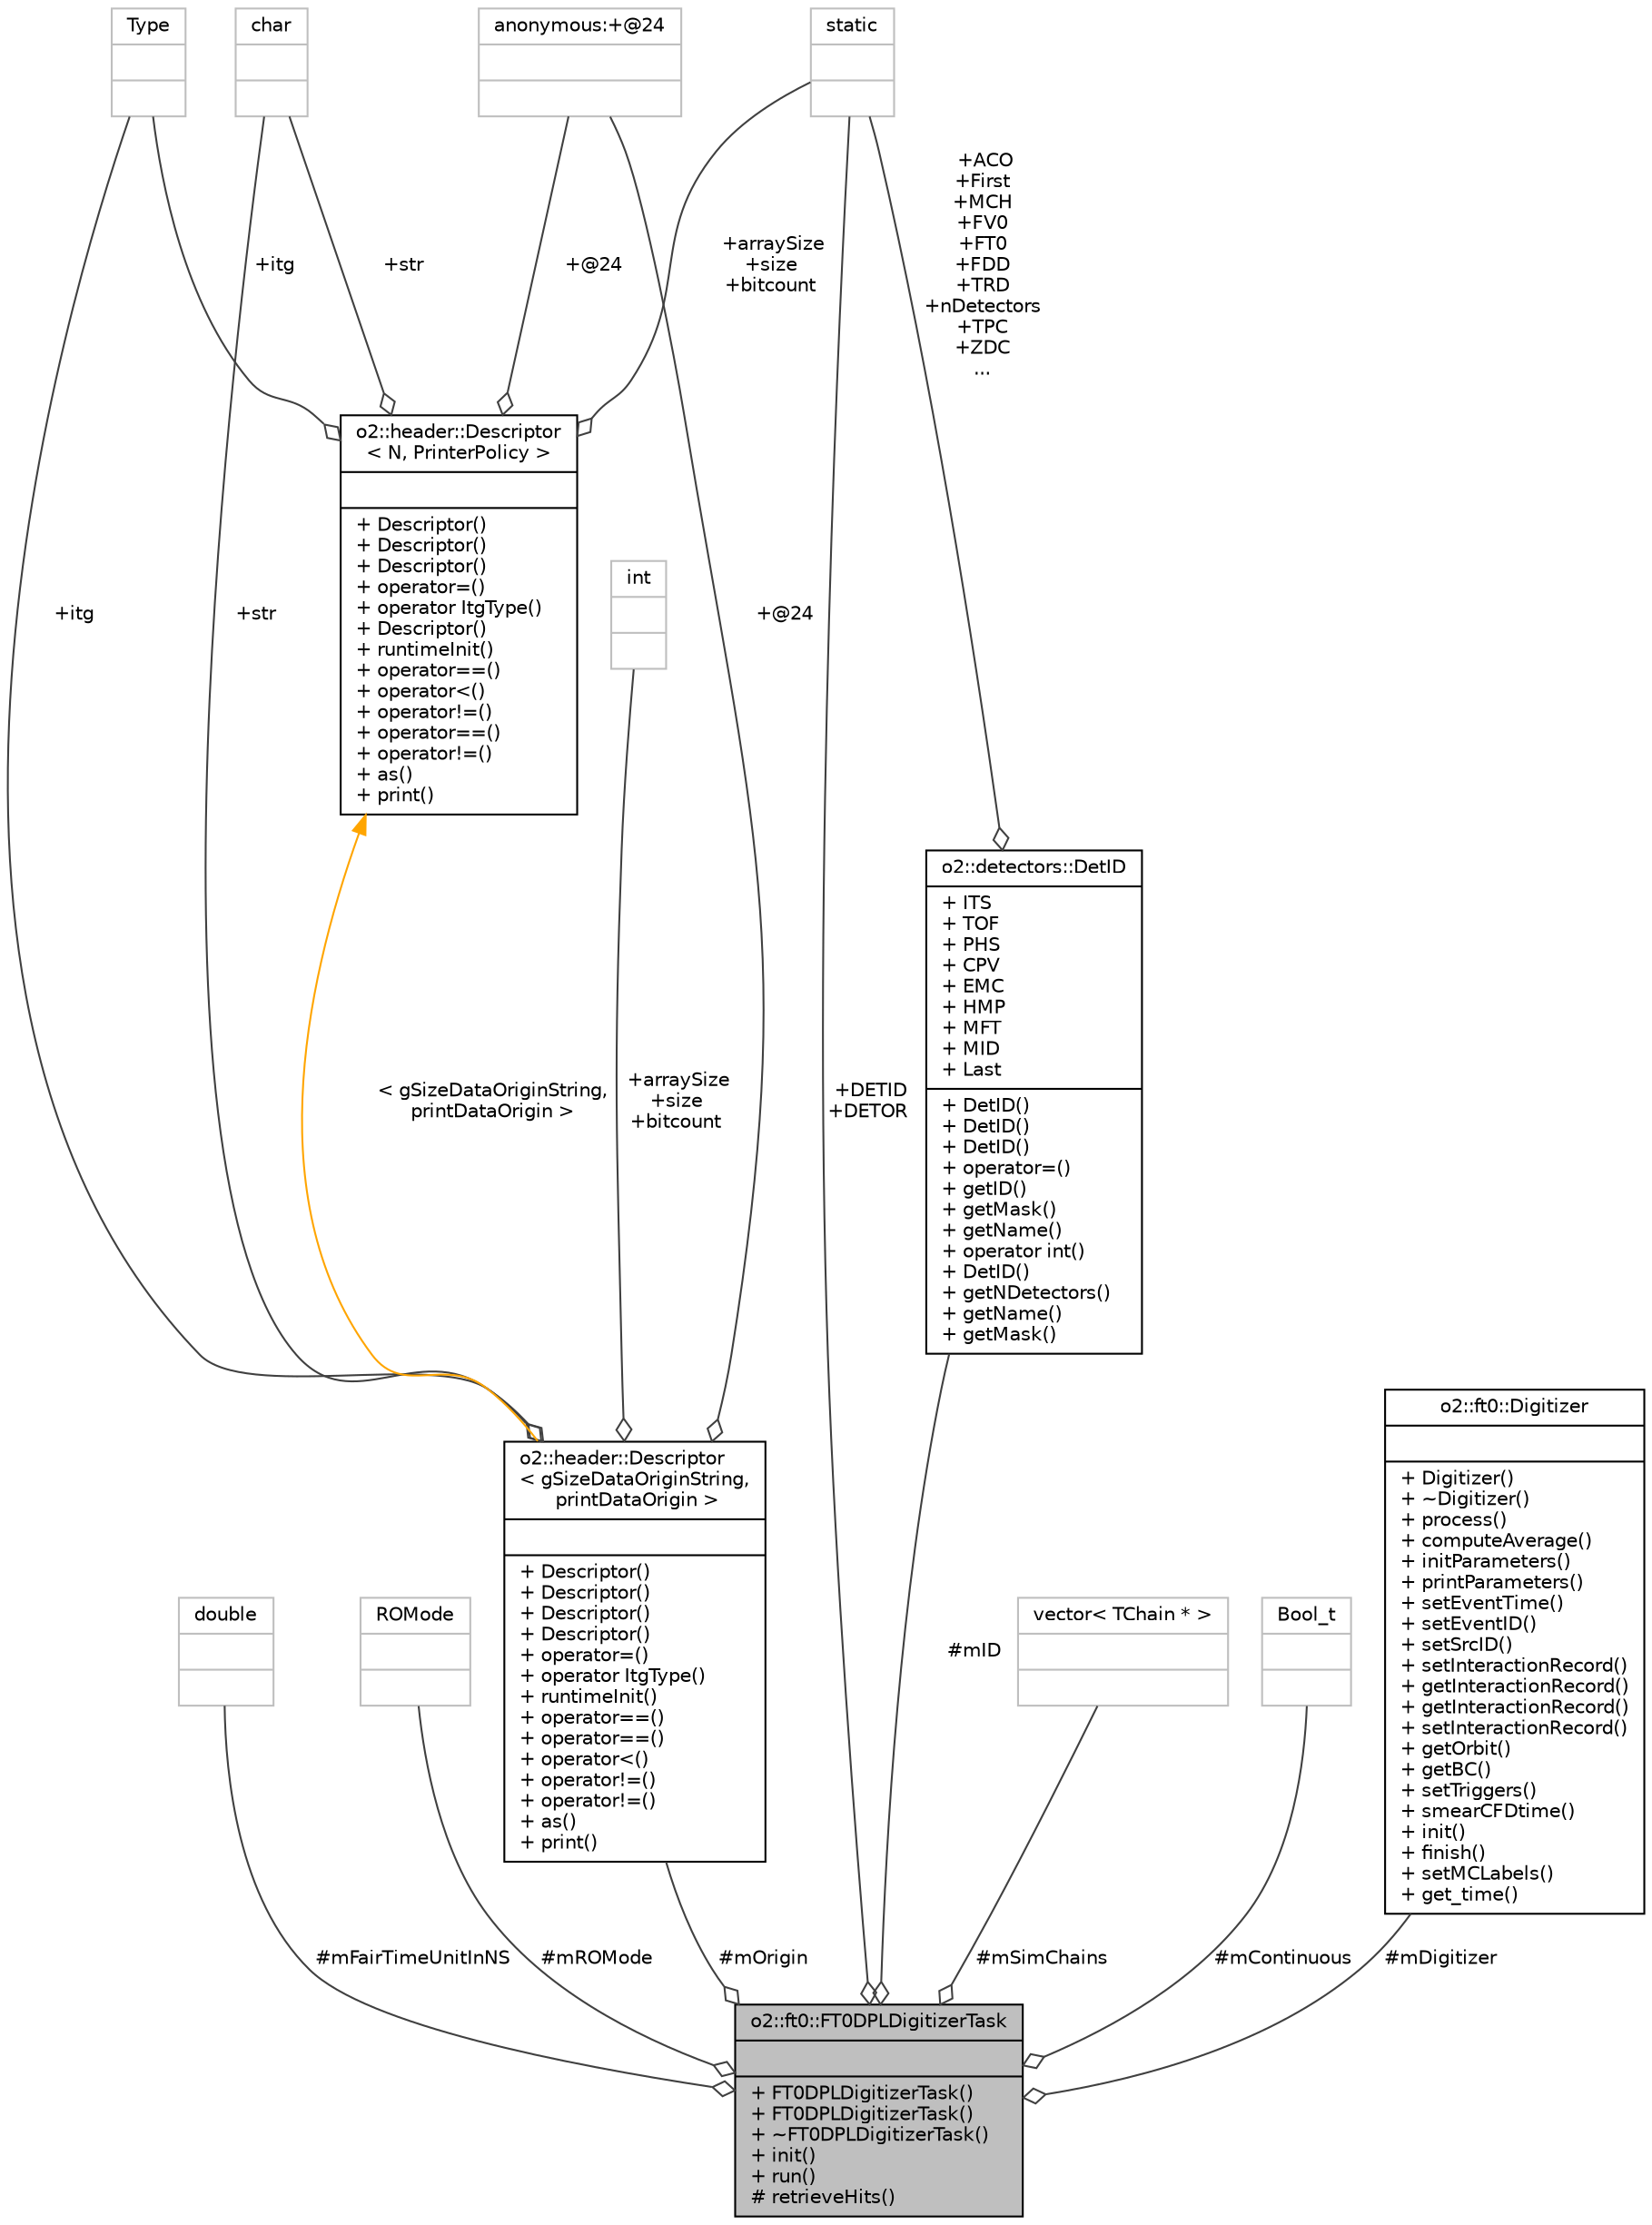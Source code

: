 digraph "o2::ft0::FT0DPLDigitizerTask"
{
 // INTERACTIVE_SVG=YES
  bgcolor="transparent";
  edge [fontname="Helvetica",fontsize="10",labelfontname="Helvetica",labelfontsize="10"];
  node [fontname="Helvetica",fontsize="10",shape=record];
  Node1 [label="{o2::ft0::FT0DPLDigitizerTask\n||+ FT0DPLDigitizerTask()\l+ FT0DPLDigitizerTask()\l+ ~FT0DPLDigitizerTask()\l+ init()\l+ run()\l# retrieveHits()\l}",height=0.2,width=0.4,color="black", fillcolor="grey75", style="filled", fontcolor="black"];
  Node2 -> Node1 [color="grey25",fontsize="10",style="solid",label=" #mFairTimeUnitInNS" ,arrowhead="odiamond",fontname="Helvetica"];
  Node2 [label="{double\n||}",height=0.2,width=0.4,color="grey75"];
  Node3 -> Node1 [color="grey25",fontsize="10",style="solid",label=" #mROMode" ,arrowhead="odiamond",fontname="Helvetica"];
  Node3 [label="{ROMode\n||}",height=0.2,width=0.4,color="grey75"];
  Node4 -> Node1 [color="grey25",fontsize="10",style="solid",label=" #mOrigin" ,arrowhead="odiamond",fontname="Helvetica"];
  Node4 [label="{o2::header::Descriptor\l\< gSizeDataOriginString,\l printDataOrigin \>\n||+ Descriptor()\l+ Descriptor()\l+ Descriptor()\l+ Descriptor()\l+ operator=()\l+ operator ItgType()\l+ runtimeInit()\l+ operator==()\l+ operator==()\l+ operator\<()\l+ operator!=()\l+ operator!=()\l+ as()\l+ print()\l}",height=0.2,width=0.4,color="black",URL="$d9/db3/structo2_1_1header_1_1Descriptor.html"];
  Node5 -> Node4 [color="grey25",fontsize="10",style="solid",label=" +itg" ,arrowhead="odiamond",fontname="Helvetica"];
  Node5 [label="{Type\n||}",height=0.2,width=0.4,color="grey75"];
  Node6 -> Node4 [color="grey25",fontsize="10",style="solid",label=" +str" ,arrowhead="odiamond",fontname="Helvetica"];
  Node6 [label="{char\n||}",height=0.2,width=0.4,color="grey75"];
  Node7 -> Node4 [color="grey25",fontsize="10",style="solid",label=" +arraySize\n+size\n+bitcount" ,arrowhead="odiamond",fontname="Helvetica"];
  Node7 [label="{int\n||}",height=0.2,width=0.4,color="grey75"];
  Node8 -> Node4 [color="grey25",fontsize="10",style="solid",label=" +@24" ,arrowhead="odiamond",fontname="Helvetica"];
  Node8 [label="{anonymous:+@24\n||}",height=0.2,width=0.4,color="grey75"];
  Node9 -> Node4 [dir="back",color="orange",fontsize="10",style="solid",label=" \< gSizeDataOriginString,\l printDataOrigin \>" ,fontname="Helvetica"];
  Node9 [label="{o2::header::Descriptor\l\< N, PrinterPolicy \>\n||+ Descriptor()\l+ Descriptor()\l+ Descriptor()\l+ operator=()\l+ operator ItgType()\l+ Descriptor()\l+ runtimeInit()\l+ operator==()\l+ operator\<()\l+ operator!=()\l+ operator==()\l+ operator!=()\l+ as()\l+ print()\l}",height=0.2,width=0.4,color="black",URL="$d9/db3/structo2_1_1header_1_1Descriptor.html"];
  Node5 -> Node9 [color="grey25",fontsize="10",style="solid",label=" +itg" ,arrowhead="odiamond",fontname="Helvetica"];
  Node6 -> Node9 [color="grey25",fontsize="10",style="solid",label=" +str" ,arrowhead="odiamond",fontname="Helvetica"];
  Node8 -> Node9 [color="grey25",fontsize="10",style="solid",label=" +@24" ,arrowhead="odiamond",fontname="Helvetica"];
  Node10 -> Node9 [color="grey25",fontsize="10",style="solid",label=" +arraySize\n+size\n+bitcount" ,arrowhead="odiamond",fontname="Helvetica"];
  Node10 [label="{static\n||}",height=0.2,width=0.4,color="grey75"];
  Node11 -> Node1 [color="grey25",fontsize="10",style="solid",label=" #mID" ,arrowhead="odiamond",fontname="Helvetica"];
  Node11 [label="{o2::detectors::DetID\n|+ ITS\l+ TOF\l+ PHS\l+ CPV\l+ EMC\l+ HMP\l+ MFT\l+ MID\l+ Last\l|+ DetID()\l+ DetID()\l+ DetID()\l+ operator=()\l+ getID()\l+ getMask()\l+ getName()\l+ operator int()\l+ DetID()\l+ getNDetectors()\l+ getName()\l+ getMask()\l}",height=0.2,width=0.4,color="black",URL="$d6/dd5/classo2_1_1detectors_1_1DetID.html",tooltip="Static class with identifiers, bitmasks and names for ALICE detectors. "];
  Node10 -> Node11 [color="grey25",fontsize="10",style="solid",label=" +ACO\n+First\n+MCH\n+FV0\n+FT0\n+FDD\n+TRD\n+nDetectors\n+TPC\n+ZDC\n..." ,arrowhead="odiamond",fontname="Helvetica"];
  Node12 -> Node1 [color="grey25",fontsize="10",style="solid",label=" #mSimChains" ,arrowhead="odiamond",fontname="Helvetica"];
  Node12 [label="{vector\< TChain * \>\n||}",height=0.2,width=0.4,color="grey75"];
  Node13 -> Node1 [color="grey25",fontsize="10",style="solid",label=" #mContinuous" ,arrowhead="odiamond",fontname="Helvetica"];
  Node13 [label="{Bool_t\n||}",height=0.2,width=0.4,color="grey75"];
  Node14 -> Node1 [color="grey25",fontsize="10",style="solid",label=" #mDigitizer" ,arrowhead="odiamond",fontname="Helvetica"];
  Node14 [label="{o2::ft0::Digitizer\n||+ Digitizer()\l+ ~Digitizer()\l+ process()\l+ computeAverage()\l+ initParameters()\l+ printParameters()\l+ setEventTime()\l+ setEventID()\l+ setSrcID()\l+ setInteractionRecord()\l+ getInteractionRecord()\l+ getInteractionRecord()\l+ setInteractionRecord()\l+ getOrbit()\l+ getBC()\l+ setTriggers()\l+ smearCFDtime()\l+ init()\l+ finish()\l+ setMCLabels()\l+ get_time()\l}",height=0.2,width=0.4,color="black",URL="$d4/dba/classo2_1_1ft0_1_1Digitizer.html"];
  Node10 -> Node1 [color="grey25",fontsize="10",style="solid",label=" +DETID\n+DETOR" ,arrowhead="odiamond",fontname="Helvetica"];
}
